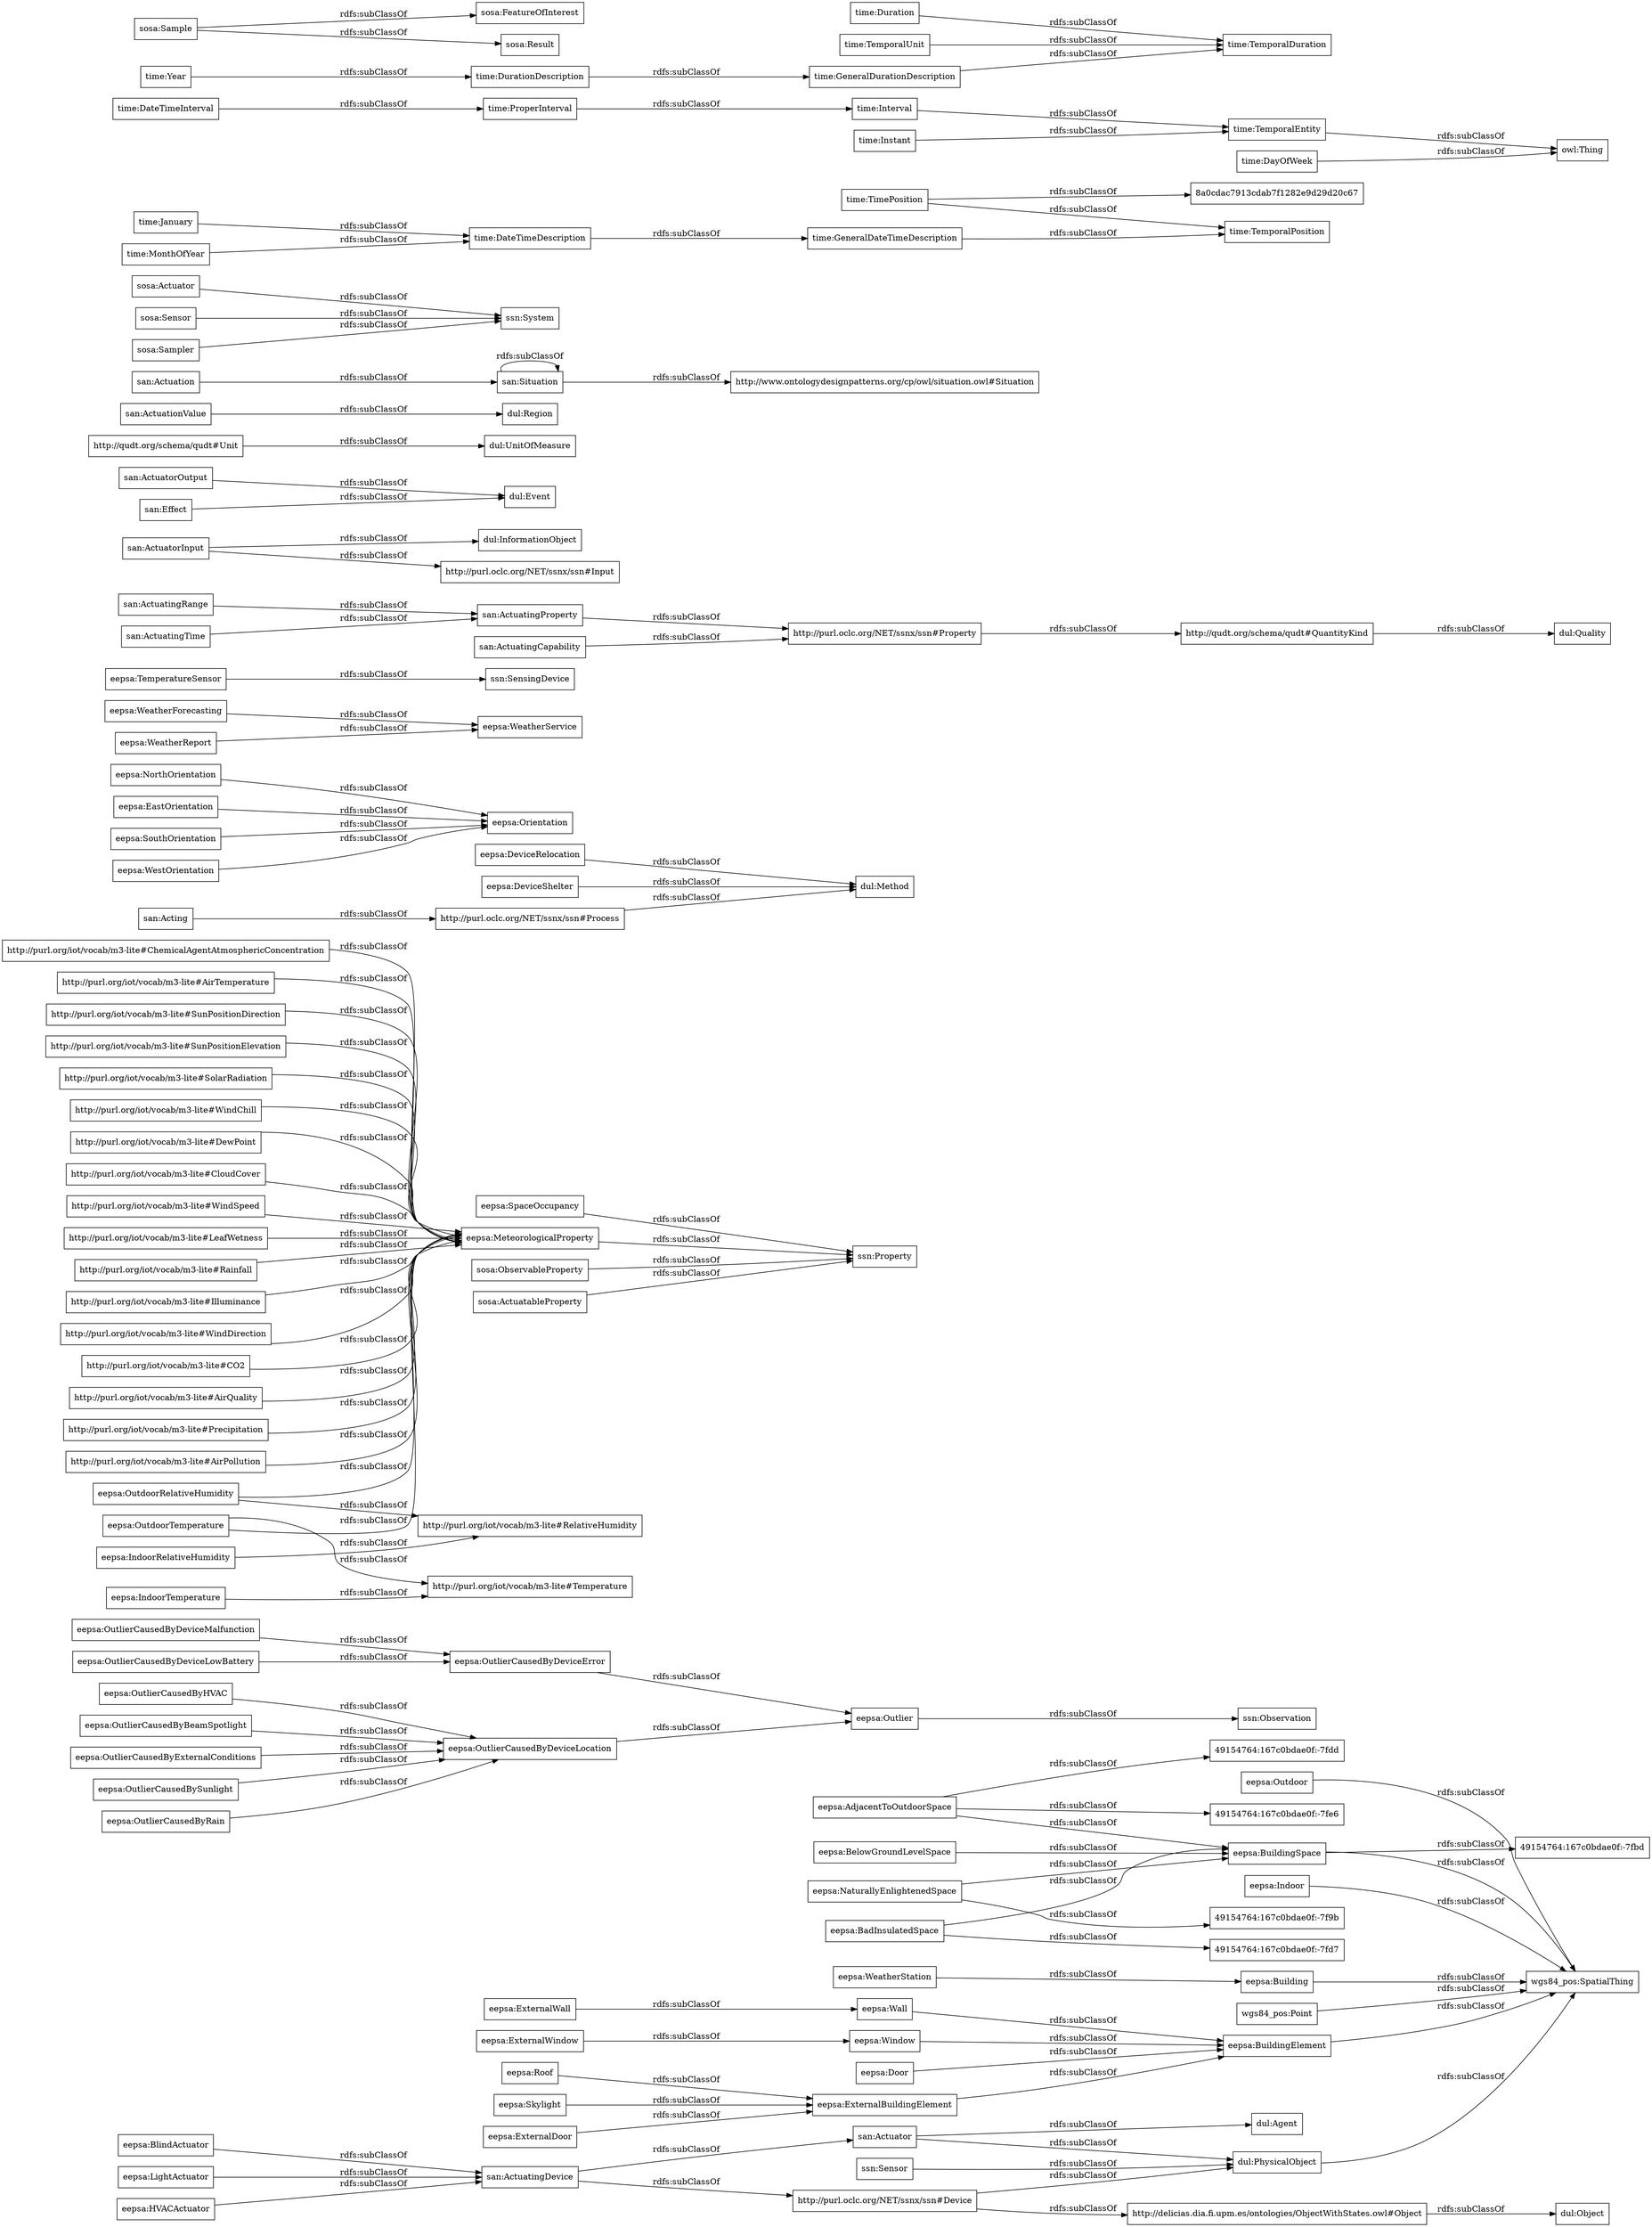 digraph ar2dtool_diagram { 
rankdir=LR;
size="1000"
node [shape = rectangle, color="black"]; "ssn:Sensor" "eepsa:BlindActuator" "eepsa:Window" "eepsa:BuildingElement" "eepsa:ExternalWall" "49154764:167c0bdae0f:-7fdd" "eepsa:LightActuator" "eepsa:OutlierCausedByHVAC" "eepsa:OutdoorRelativeHumidity" "eepsa:DeviceRelocation" "eepsa:OutlierCausedBySunlight" "eepsa:Door" "eepsa:Outdoor" "eepsa:IndoorTemperature" "eepsa:Building" "eepsa:SpaceOccupancy" "eepsa:OutlierCausedByDeviceLowBattery" "eepsa:NorthOrientation" "eepsa:Orientation" "eepsa:WeatherForecasting" "eepsa:OutlierCausedByDeviceMalfunction" "eepsa:TemperatureSensor" "eepsa:EastOrientation" "eepsa:MeteorologicalProperty" "eepsa:ExternalWindow" "eepsa:SouthOrientation" "eepsa:BelowGroundLevelSpace" "eepsa:Outlier" "eepsa:AdjacentToOutdoorSpace" "eepsa:BuildingSpace" "wgs84_pos:SpatialThing" "eepsa:OutlierCausedByDeviceLocation" "eepsa:WeatherService" "eepsa:OutlierCausedByDeviceError" "ssn:Observation" "eepsa:ExternalBuildingElement" "eepsa:OutdoorTemperature" "eepsa:IndoorRelativeHumidity" "eepsa:NaturallyEnlightenedSpace" "eepsa:OutlierCausedByRain" "eepsa:Skylight" "eepsa:BadInsulatedSpace" "eepsa:WeatherStation" "eepsa:OutlierCausedByBeamSpotlight" "eepsa:DeviceShelter" "eepsa:HVACActuator" "eepsa:OutlierCausedByExternalConditions" "eepsa:WeatherReport" "eepsa:Wall" "eepsa:ExternalDoor" "49154764:167c0bdae0f:-7f9b" "49154764:167c0bdae0f:-7fbd" "eepsa:WestOrientation" "wgs84_pos:Point" "eepsa:Indoor" "49154764:167c0bdae0f:-7fd7" "49154764:167c0bdae0f:-7fe6" "eepsa:Roof" "dul:Quality" "san:ActuatorInput" "dul:Event" "dul:PhysicalObject" "dul:Method" "san:ActuatingRange" "http://purl.oclc.org/NET/ssnx/ssn#Property" "dul:Object" "http://qudt.org/schema/qudt#Unit" "dul:UnitOfMeasure" "san:ActuatingProperty" "san:ActuationValue" "san:ActuatingDevice" "san:Situation" "san:ActuatorOutput" "san:ActuatingCapability" "san:Actuator" "http://purl.oclc.org/NET/ssnx/ssn#Device" "dul:Agent" "san:Actuation" "dul:InformationObject" "http://purl.oclc.org/NET/ssnx/ssn#Process" "san:ActuatingTime" "dul:Region" "san:Acting" "http://qudt.org/schema/qudt#QuantityKind" "san:Effect" "http://purl.oclc.org/NET/ssnx/ssn#Input" "ssn:Property" "ssn:System" "time:GeneralDateTimeDescription" "time:DateTimeInterval" "time:DurationDescription" "8a0cdac7913cdab7f1282e9d29d20c67" "time:TemporalDuration" "time:Duration" "time:GeneralDurationDescription" "time:January" "time:ProperInterval" "time:TimePosition" "time:TemporalPosition" "time:Interval" "time:TemporalEntity" "time:Year" "time:MonthOfYear" "time:DateTimeDescription" "time:TemporalUnit" "time:Instant" "time:DayOfWeek" "sosa:ObservableProperty" "sosa:FeatureOfInterest" "sosa:ActuatableProperty" "sosa:Actuator" "sosa:Sample" "sosa:Sensor" "sosa:Result" "sosa:Sampler" ; /*classes style*/
	"time:DateTimeDescription" -> "time:GeneralDateTimeDescription" [ label = "rdfs:subClassOf" ];
	"eepsa:OutlierCausedByRain" -> "eepsa:OutlierCausedByDeviceLocation" [ label = "rdfs:subClassOf" ];
	"eepsa:ExternalWall" -> "eepsa:Wall" [ label = "rdfs:subClassOf" ];
	"http://purl.org/iot/vocab/m3-lite#WindSpeed" -> "eepsa:MeteorologicalProperty" [ label = "rdfs:subClassOf" ];
	"eepsa:IndoorTemperature" -> "http://purl.org/iot/vocab/m3-lite#Temperature" [ label = "rdfs:subClassOf" ];
	"http://purl.org/iot/vocab/m3-lite#LeafWetness" -> "eepsa:MeteorologicalProperty" [ label = "rdfs:subClassOf" ];
	"san:Situation" -> "san:Situation" [ label = "rdfs:subClassOf" ];
	"san:Situation" -> "http://www.ontologydesignpatterns.org/cp/owl/situation.owl#Situation" [ label = "rdfs:subClassOf" ];
	"time:Instant" -> "time:TemporalEntity" [ label = "rdfs:subClassOf" ];
	"sosa:Sampler" -> "ssn:System" [ label = "rdfs:subClassOf" ];
	"eepsa:OutlierCausedByDeviceLowBattery" -> "eepsa:OutlierCausedByDeviceError" [ label = "rdfs:subClassOf" ];
	"san:Effect" -> "dul:Event" [ label = "rdfs:subClassOf" ];
	"san:ActuatorInput" -> "dul:InformationObject" [ label = "rdfs:subClassOf" ];
	"san:ActuatorInput" -> "http://purl.oclc.org/NET/ssnx/ssn#Input" [ label = "rdfs:subClassOf" ];
	"eepsa:BadInsulatedSpace" -> "49154764:167c0bdae0f:-7fd7" [ label = "rdfs:subClassOf" ];
	"eepsa:BadInsulatedSpace" -> "eepsa:BuildingSpace" [ label = "rdfs:subClassOf" ];
	"eepsa:Skylight" -> "eepsa:ExternalBuildingElement" [ label = "rdfs:subClassOf" ];
	"san:ActuatingRange" -> "san:ActuatingProperty" [ label = "rdfs:subClassOf" ];
	"eepsa:AdjacentToOutdoorSpace" -> "49154764:167c0bdae0f:-7fdd" [ label = "rdfs:subClassOf" ];
	"eepsa:AdjacentToOutdoorSpace" -> "49154764:167c0bdae0f:-7fe6" [ label = "rdfs:subClassOf" ];
	"eepsa:AdjacentToOutdoorSpace" -> "eepsa:BuildingSpace" [ label = "rdfs:subClassOf" ];
	"http://purl.oclc.org/NET/ssnx/ssn#Process" -> "dul:Method" [ label = "rdfs:subClassOf" ];
	"eepsa:OutlierCausedByHVAC" -> "eepsa:OutlierCausedByDeviceLocation" [ label = "rdfs:subClassOf" ];
	"eepsa:ExternalBuildingElement" -> "eepsa:BuildingElement" [ label = "rdfs:subClassOf" ];
	"time:ProperInterval" -> "time:Interval" [ label = "rdfs:subClassOf" ];
	"http://qudt.org/schema/qudt#QuantityKind" -> "dul:Quality" [ label = "rdfs:subClassOf" ];
	"eepsa:WeatherForecasting" -> "eepsa:WeatherService" [ label = "rdfs:subClassOf" ];
	"http://purl.org/iot/vocab/m3-lite#Rainfall" -> "eepsa:MeteorologicalProperty" [ label = "rdfs:subClassOf" ];
	"eepsa:WeatherReport" -> "eepsa:WeatherService" [ label = "rdfs:subClassOf" ];
	"eepsa:EastOrientation" -> "eepsa:Orientation" [ label = "rdfs:subClassOf" ];
	"http://purl.oclc.org/NET/ssnx/ssn#Property" -> "http://qudt.org/schema/qudt#QuantityKind" [ label = "rdfs:subClassOf" ];
	"wgs84_pos:Point" -> "wgs84_pos:SpatialThing" [ label = "rdfs:subClassOf" ];
	"eepsa:IndoorRelativeHumidity" -> "http://purl.org/iot/vocab/m3-lite#RelativeHumidity" [ label = "rdfs:subClassOf" ];
	"sosa:Actuator" -> "ssn:System" [ label = "rdfs:subClassOf" ];
	"eepsa:DeviceShelter" -> "dul:Method" [ label = "rdfs:subClassOf" ];
	"san:Actuation" -> "san:Situation" [ label = "rdfs:subClassOf" ];
	"time:MonthOfYear" -> "time:DateTimeDescription" [ label = "rdfs:subClassOf" ];
	"sosa:Sample" -> "sosa:Result" [ label = "rdfs:subClassOf" ];
	"sosa:Sample" -> "sosa:FeatureOfInterest" [ label = "rdfs:subClassOf" ];
	"http://purl.org/iot/vocab/m3-lite#Illuminance" -> "eepsa:MeteorologicalProperty" [ label = "rdfs:subClassOf" ];
	"eepsa:HVACActuator" -> "san:ActuatingDevice" [ label = "rdfs:subClassOf" ];
	"http://purl.org/iot/vocab/m3-lite#WindDirection" -> "eepsa:MeteorologicalProperty" [ label = "rdfs:subClassOf" ];
	"san:ActuatorOutput" -> "dul:Event" [ label = "rdfs:subClassOf" ];
	"http://purl.org/iot/vocab/m3-lite#CO2" -> "eepsa:MeteorologicalProperty" [ label = "rdfs:subClassOf" ];
	"san:Actuator" -> "dul:PhysicalObject" [ label = "rdfs:subClassOf" ];
	"san:Actuator" -> "dul:Agent" [ label = "rdfs:subClassOf" ];
	"eepsa:BlindActuator" -> "san:ActuatingDevice" [ label = "rdfs:subClassOf" ];
	"eepsa:LightActuator" -> "san:ActuatingDevice" [ label = "rdfs:subClassOf" ];
	"eepsa:OutlierCausedByExternalConditions" -> "eepsa:OutlierCausedByDeviceLocation" [ label = "rdfs:subClassOf" ];
	"eepsa:Window" -> "eepsa:BuildingElement" [ label = "rdfs:subClassOf" ];
	"eepsa:Outdoor" -> "wgs84_pos:SpatialThing" [ label = "rdfs:subClassOf" ];
	"eepsa:Building" -> "wgs84_pos:SpatialThing" [ label = "rdfs:subClassOf" ];
	"eepsa:SpaceOccupancy" -> "ssn:Property" [ label = "rdfs:subClassOf" ];
	"dul:PhysicalObject" -> "wgs84_pos:SpatialThing" [ label = "rdfs:subClassOf" ];
	"http://purl.org/iot/vocab/m3-lite#AirQuality" -> "eepsa:MeteorologicalProperty" [ label = "rdfs:subClassOf" ];
	"time:Duration" -> "time:TemporalDuration" [ label = "rdfs:subClassOf" ];
	"eepsa:Roof" -> "eepsa:ExternalBuildingElement" [ label = "rdfs:subClassOf" ];
	"http://qudt.org/schema/qudt#Unit" -> "dul:UnitOfMeasure" [ label = "rdfs:subClassOf" ];
	"eepsa:WestOrientation" -> "eepsa:Orientation" [ label = "rdfs:subClassOf" ];
	"sosa:Sensor" -> "ssn:System" [ label = "rdfs:subClassOf" ];
	"eepsa:Outlier" -> "ssn:Observation" [ label = "rdfs:subClassOf" ];
	"eepsa:BelowGroundLevelSpace" -> "eepsa:BuildingSpace" [ label = "rdfs:subClassOf" ];
	"eepsa:NorthOrientation" -> "eepsa:Orientation" [ label = "rdfs:subClassOf" ];
	"eepsa:OutdoorTemperature" -> "eepsa:MeteorologicalProperty" [ label = "rdfs:subClassOf" ];
	"eepsa:OutdoorTemperature" -> "http://purl.org/iot/vocab/m3-lite#Temperature" [ label = "rdfs:subClassOf" ];
	"http://purl.org/iot/vocab/m3-lite#Precipitation" -> "eepsa:MeteorologicalProperty" [ label = "rdfs:subClassOf" ];
	"ssn:Sensor" -> "dul:PhysicalObject" [ label = "rdfs:subClassOf" ];
	"eepsa:NaturallyEnlightenedSpace" -> "49154764:167c0bdae0f:-7f9b" [ label = "rdfs:subClassOf" ];
	"eepsa:NaturallyEnlightenedSpace" -> "eepsa:BuildingSpace" [ label = "rdfs:subClassOf" ];
	"eepsa:MeteorologicalProperty" -> "ssn:Property" [ label = "rdfs:subClassOf" ];
	"san:ActuatingCapability" -> "http://purl.oclc.org/NET/ssnx/ssn#Property" [ label = "rdfs:subClassOf" ];
	"http://purl.org/iot/vocab/m3-lite#AirPollution" -> "eepsa:MeteorologicalProperty" [ label = "rdfs:subClassOf" ];
	"eepsa:OutlierCausedByDeviceError" -> "eepsa:Outlier" [ label = "rdfs:subClassOf" ];
	"eepsa:BuildingElement" -> "wgs84_pos:SpatialThing" [ label = "rdfs:subClassOf" ];
	"time:TimePosition" -> "8a0cdac7913cdab7f1282e9d29d20c67" [ label = "rdfs:subClassOf" ];
	"time:TimePosition" -> "time:TemporalPosition" [ label = "rdfs:subClassOf" ];
	"http://purl.org/iot/vocab/m3-lite#ChemicalAgentAtmosphericConcentration" -> "eepsa:MeteorologicalProperty" [ label = "rdfs:subClassOf" ];
	"san:ActuatingProperty" -> "http://purl.oclc.org/NET/ssnx/ssn#Property" [ label = "rdfs:subClassOf" ];
	"time:TemporalEntity" -> "owl:Thing" [ label = "rdfs:subClassOf" ];
	"eepsa:BuildingSpace" -> "49154764:167c0bdae0f:-7fbd" [ label = "rdfs:subClassOf" ];
	"eepsa:BuildingSpace" -> "wgs84_pos:SpatialThing" [ label = "rdfs:subClassOf" ];
	"eepsa:Door" -> "eepsa:BuildingElement" [ label = "rdfs:subClassOf" ];
	"eepsa:OutlierCausedByDeviceMalfunction" -> "eepsa:OutlierCausedByDeviceError" [ label = "rdfs:subClassOf" ];
	"http://purl.org/iot/vocab/m3-lite#AirTemperature" -> "eepsa:MeteorologicalProperty" [ label = "rdfs:subClassOf" ];
	"eepsa:OutlierCausedBySunlight" -> "eepsa:OutlierCausedByDeviceLocation" [ label = "rdfs:subClassOf" ];
	"san:Acting" -> "http://purl.oclc.org/NET/ssnx/ssn#Process" [ label = "rdfs:subClassOf" ];
	"eepsa:ExternalDoor" -> "eepsa:ExternalBuildingElement" [ label = "rdfs:subClassOf" ];
	"time:GeneralDurationDescription" -> "time:TemporalDuration" [ label = "rdfs:subClassOf" ];
	"eepsa:WeatherStation" -> "eepsa:Building" [ label = "rdfs:subClassOf" ];
	"http://purl.org/iot/vocab/m3-lite#SunPositionDirection" -> "eepsa:MeteorologicalProperty" [ label = "rdfs:subClassOf" ];
	"eepsa:Wall" -> "eepsa:BuildingElement" [ label = "rdfs:subClassOf" ];
	"san:ActuatingTime" -> "san:ActuatingProperty" [ label = "rdfs:subClassOf" ];
	"san:ActuationValue" -> "dul:Region" [ label = "rdfs:subClassOf" ];
	"http://purl.org/iot/vocab/m3-lite#SunPositionElevation" -> "eepsa:MeteorologicalProperty" [ label = "rdfs:subClassOf" ];
	"san:ActuatingDevice" -> "san:Actuator" [ label = "rdfs:subClassOf" ];
	"san:ActuatingDevice" -> "http://purl.oclc.org/NET/ssnx/ssn#Device" [ label = "rdfs:subClassOf" ];
	"time:DateTimeInterval" -> "time:ProperInterval" [ label = "rdfs:subClassOf" ];
	"eepsa:Indoor" -> "wgs84_pos:SpatialThing" [ label = "rdfs:subClassOf" ];
	"http://delicias.dia.fi.upm.es/ontologies/ObjectWithStates.owl#Object" -> "dul:Object" [ label = "rdfs:subClassOf" ];
	"eepsa:DeviceRelocation" -> "dul:Method" [ label = "rdfs:subClassOf" ];
	"time:Interval" -> "time:TemporalEntity" [ label = "rdfs:subClassOf" ];
	"time:GeneralDateTimeDescription" -> "time:TemporalPosition" [ label = "rdfs:subClassOf" ];
	"time:January" -> "time:DateTimeDescription" [ label = "rdfs:subClassOf" ];
	"eepsa:OutlierCausedByDeviceLocation" -> "eepsa:Outlier" [ label = "rdfs:subClassOf" ];
	"eepsa:OutlierCausedByBeamSpotlight" -> "eepsa:OutlierCausedByDeviceLocation" [ label = "rdfs:subClassOf" ];
	"eepsa:TemperatureSensor" -> "ssn:SensingDevice" [ label = "rdfs:subClassOf" ];
	"time:DayOfWeek" -> "owl:Thing" [ label = "rdfs:subClassOf" ];
	"http://purl.oclc.org/NET/ssnx/ssn#Device" -> "dul:PhysicalObject" [ label = "rdfs:subClassOf" ];
	"http://purl.oclc.org/NET/ssnx/ssn#Device" -> "http://delicias.dia.fi.upm.es/ontologies/ObjectWithStates.owl#Object" [ label = "rdfs:subClassOf" ];
	"http://purl.org/iot/vocab/m3-lite#SolarRadiation" -> "eepsa:MeteorologicalProperty" [ label = "rdfs:subClassOf" ];
	"time:Year" -> "time:DurationDescription" [ label = "rdfs:subClassOf" ];
	"eepsa:OutdoorRelativeHumidity" -> "eepsa:MeteorologicalProperty" [ label = "rdfs:subClassOf" ];
	"eepsa:OutdoorRelativeHumidity" -> "http://purl.org/iot/vocab/m3-lite#RelativeHumidity" [ label = "rdfs:subClassOf" ];
	"time:DurationDescription" -> "time:GeneralDurationDescription" [ label = "rdfs:subClassOf" ];
	"eepsa:SouthOrientation" -> "eepsa:Orientation" [ label = "rdfs:subClassOf" ];
	"http://purl.org/iot/vocab/m3-lite#WindChill" -> "eepsa:MeteorologicalProperty" [ label = "rdfs:subClassOf" ];
	"time:TemporalUnit" -> "time:TemporalDuration" [ label = "rdfs:subClassOf" ];
	"sosa:ObservableProperty" -> "ssn:Property" [ label = "rdfs:subClassOf" ];
	"http://purl.org/iot/vocab/m3-lite#DewPoint" -> "eepsa:MeteorologicalProperty" [ label = "rdfs:subClassOf" ];
	"eepsa:ExternalWindow" -> "eepsa:Window" [ label = "rdfs:subClassOf" ];
	"http://purl.org/iot/vocab/m3-lite#CloudCover" -> "eepsa:MeteorologicalProperty" [ label = "rdfs:subClassOf" ];
	"sosa:ActuatableProperty" -> "ssn:Property" [ label = "rdfs:subClassOf" ];

}
